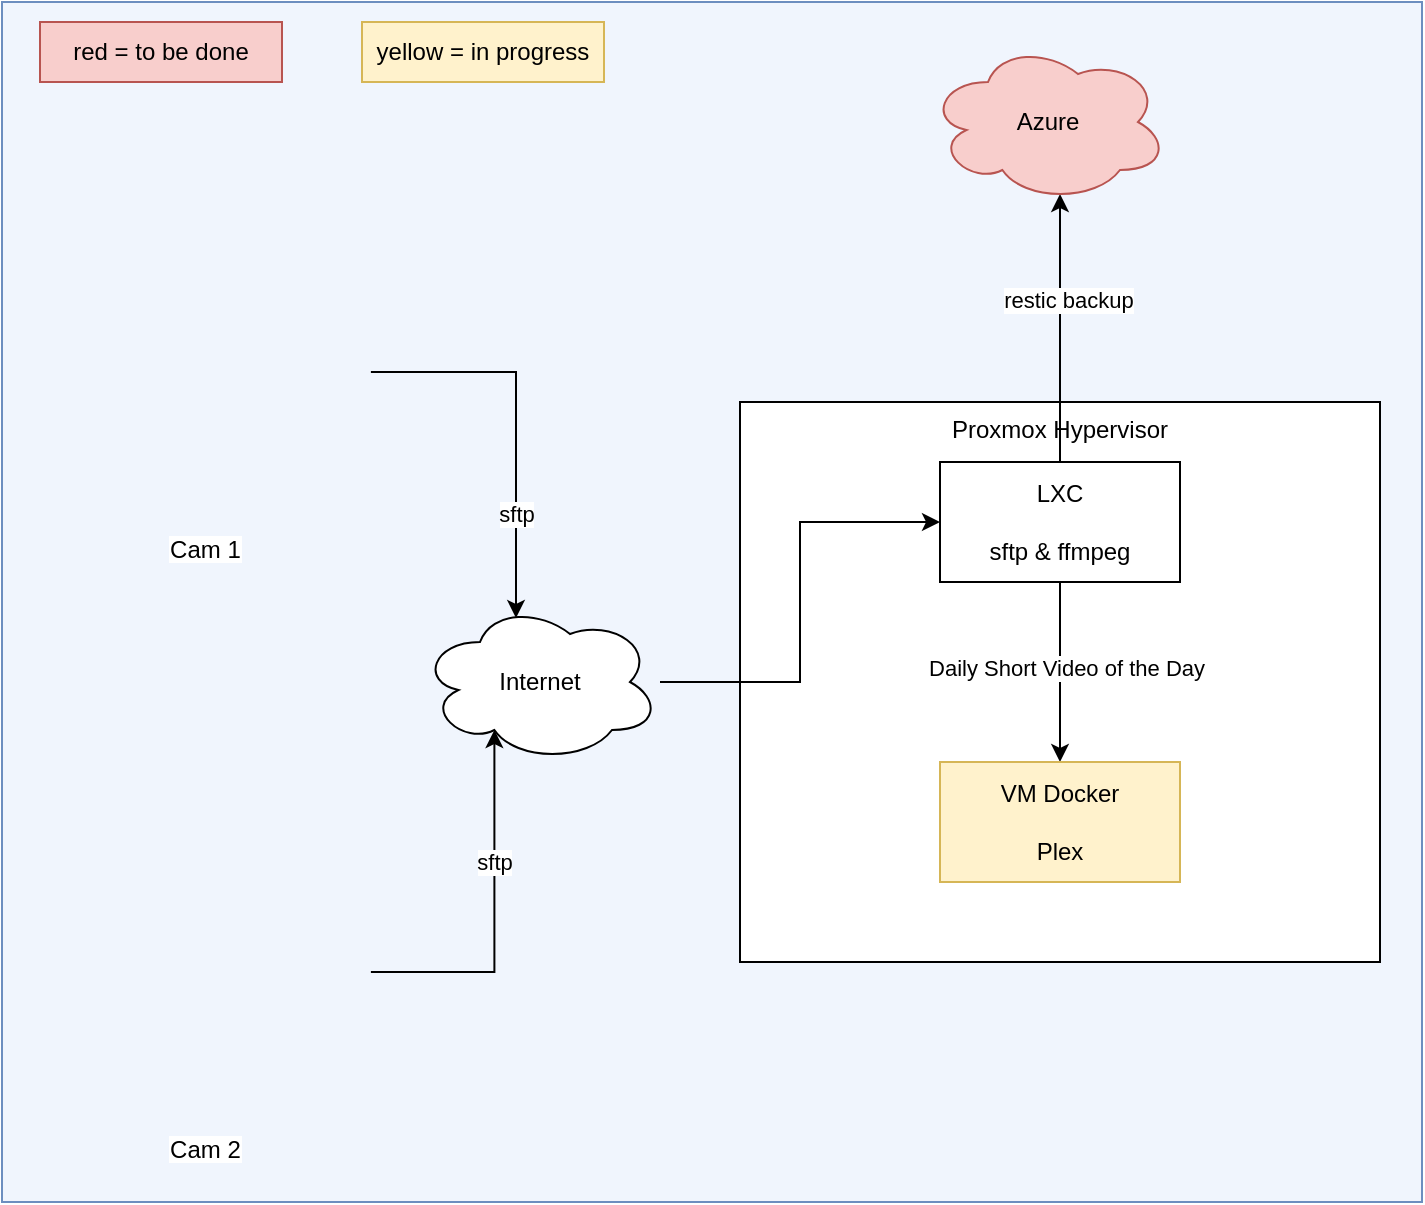 <mxfile version="21.7.5" type="device">
  <diagram name="Page-1" id="F-R69ZxYt4ccWuION2rW">
    <mxGraphModel dx="1026" dy="744" grid="1" gridSize="10" guides="1" tooltips="1" connect="1" arrows="1" fold="1" page="1" pageScale="1" pageWidth="827" pageHeight="1169" math="0" shadow="0">
      <root>
        <mxCell id="0" />
        <mxCell id="1" parent="0" />
        <mxCell id="1kzzglyFpiY-FRCKxa2P-24" value="" style="rounded=0;whiteSpace=wrap;html=1;fillColor=#F0F5FD;strokeColor=#6c8ebf;" vertex="1" parent="1">
          <mxGeometry x="60" y="10" width="710" height="600" as="geometry" />
        </mxCell>
        <mxCell id="1kzzglyFpiY-FRCKxa2P-10" value="Proxmox Hypervisor" style="rounded=0;whiteSpace=wrap;html=1;horizontal=1;verticalAlign=top;" vertex="1" parent="1">
          <mxGeometry x="429" y="210" width="320" height="280" as="geometry" />
        </mxCell>
        <mxCell id="1kzzglyFpiY-FRCKxa2P-8" style="edgeStyle=orthogonalEdgeStyle;rounded=0;orthogonalLoop=1;jettySize=auto;html=1;entryX=0.4;entryY=0.1;entryDx=0;entryDy=0;entryPerimeter=0;" edge="1" parent="1" source="1kzzglyFpiY-FRCKxa2P-4" target="1kzzglyFpiY-FRCKxa2P-6">
          <mxGeometry relative="1" as="geometry" />
        </mxCell>
        <mxCell id="1kzzglyFpiY-FRCKxa2P-15" value="sftp" style="edgeLabel;html=1;align=center;verticalAlign=middle;resizable=0;points=[];" vertex="1" connectable="0" parent="1kzzglyFpiY-FRCKxa2P-8">
          <mxGeometry x="0.468" relative="1" as="geometry">
            <mxPoint as="offset" />
          </mxGeometry>
        </mxCell>
        <mxCell id="1kzzglyFpiY-FRCKxa2P-4" value="Cam 1" style="shape=image;verticalLabelPosition=bottom;labelBackgroundColor=default;verticalAlign=top;aspect=fixed;imageAspect=0;image=https://cam-do.com/cdn/shop/products/base-product-solarup-pack-solar-ac-power-1.png?v=1680733494;" vertex="1" parent="1">
          <mxGeometry x="79" y="120" width="165.45" height="150" as="geometry" />
        </mxCell>
        <mxCell id="1kzzglyFpiY-FRCKxa2P-9" style="edgeStyle=orthogonalEdgeStyle;rounded=0;orthogonalLoop=1;jettySize=auto;html=1;entryX=0.31;entryY=0.8;entryDx=0;entryDy=0;entryPerimeter=0;" edge="1" parent="1" source="1kzzglyFpiY-FRCKxa2P-5" target="1kzzglyFpiY-FRCKxa2P-6">
          <mxGeometry relative="1" as="geometry" />
        </mxCell>
        <mxCell id="1kzzglyFpiY-FRCKxa2P-16" value="sftp" style="edgeLabel;html=1;align=center;verticalAlign=middle;resizable=0;points=[];" vertex="1" connectable="0" parent="1kzzglyFpiY-FRCKxa2P-9">
          <mxGeometry x="0.278" relative="1" as="geometry">
            <mxPoint as="offset" />
          </mxGeometry>
        </mxCell>
        <mxCell id="1kzzglyFpiY-FRCKxa2P-5" value="Cam 2" style="shape=image;verticalLabelPosition=bottom;labelBackgroundColor=default;verticalAlign=top;aspect=fixed;imageAspect=0;image=https://cam-do.com/cdn/shop/products/base-product-solarup-pack-solar-ac-power-1.png?v=1680733494;" vertex="1" parent="1">
          <mxGeometry x="79" y="420" width="165.45" height="150" as="geometry" />
        </mxCell>
        <mxCell id="1kzzglyFpiY-FRCKxa2P-11" style="edgeStyle=orthogonalEdgeStyle;rounded=0;orthogonalLoop=1;jettySize=auto;html=1;entryX=0;entryY=0.5;entryDx=0;entryDy=0;" edge="1" parent="1" source="1kzzglyFpiY-FRCKxa2P-6" target="1kzzglyFpiY-FRCKxa2P-12">
          <mxGeometry relative="1" as="geometry" />
        </mxCell>
        <mxCell id="1kzzglyFpiY-FRCKxa2P-6" value="Internet" style="ellipse;shape=cloud;whiteSpace=wrap;html=1;" vertex="1" parent="1">
          <mxGeometry x="269" y="310" width="120" height="80" as="geometry" />
        </mxCell>
        <mxCell id="1kzzglyFpiY-FRCKxa2P-14" style="edgeStyle=orthogonalEdgeStyle;rounded=0;orthogonalLoop=1;jettySize=auto;html=1;entryX=0.55;entryY=0.95;entryDx=0;entryDy=0;entryPerimeter=0;" edge="1" parent="1" source="1kzzglyFpiY-FRCKxa2P-12" target="1kzzglyFpiY-FRCKxa2P-13">
          <mxGeometry relative="1" as="geometry" />
        </mxCell>
        <mxCell id="1kzzglyFpiY-FRCKxa2P-17" value="restic backup" style="edgeLabel;html=1;align=center;verticalAlign=middle;resizable=0;points=[];" vertex="1" connectable="0" parent="1kzzglyFpiY-FRCKxa2P-14">
          <mxGeometry x="0.209" y="-4" relative="1" as="geometry">
            <mxPoint as="offset" />
          </mxGeometry>
        </mxCell>
        <mxCell id="1kzzglyFpiY-FRCKxa2P-20" style="edgeStyle=orthogonalEdgeStyle;rounded=0;orthogonalLoop=1;jettySize=auto;html=1;entryX=0.5;entryY=0;entryDx=0;entryDy=0;" edge="1" parent="1" source="1kzzglyFpiY-FRCKxa2P-12" target="1kzzglyFpiY-FRCKxa2P-18">
          <mxGeometry relative="1" as="geometry" />
        </mxCell>
        <mxCell id="1kzzglyFpiY-FRCKxa2P-21" value="Daily Short Video of the Day" style="edgeLabel;html=1;align=center;verticalAlign=middle;resizable=0;points=[];" vertex="1" connectable="0" parent="1kzzglyFpiY-FRCKxa2P-20">
          <mxGeometry x="-0.044" y="3" relative="1" as="geometry">
            <mxPoint as="offset" />
          </mxGeometry>
        </mxCell>
        <mxCell id="1kzzglyFpiY-FRCKxa2P-12" value="LXC&lt;br&gt;&lt;br&gt;sftp &amp;amp; ffmpeg" style="rounded=0;whiteSpace=wrap;html=1;" vertex="1" parent="1">
          <mxGeometry x="529" y="240" width="120" height="60" as="geometry" />
        </mxCell>
        <mxCell id="1kzzglyFpiY-FRCKxa2P-13" value="Azure" style="ellipse;shape=cloud;whiteSpace=wrap;html=1;fillColor=#f8cecc;strokeColor=#b85450;" vertex="1" parent="1">
          <mxGeometry x="523" y="30" width="120" height="80" as="geometry" />
        </mxCell>
        <mxCell id="1kzzglyFpiY-FRCKxa2P-18" value="VM Docker&lt;br&gt;&lt;br&gt;Plex" style="rounded=0;whiteSpace=wrap;html=1;fillColor=#fff2cc;strokeColor=#d6b656;" vertex="1" parent="1">
          <mxGeometry x="529" y="390" width="120" height="60" as="geometry" />
        </mxCell>
        <mxCell id="1kzzglyFpiY-FRCKxa2P-22" value="red = to be done" style="rounded=0;whiteSpace=wrap;html=1;fillColor=#f8cecc;strokeColor=#b85450;" vertex="1" parent="1">
          <mxGeometry x="79" y="20" width="121" height="30" as="geometry" />
        </mxCell>
        <mxCell id="1kzzglyFpiY-FRCKxa2P-23" value="yellow = in progress" style="rounded=0;whiteSpace=wrap;html=1;fillColor=#fff2cc;strokeColor=#d6b656;" vertex="1" parent="1">
          <mxGeometry x="240" y="20" width="121" height="30" as="geometry" />
        </mxCell>
      </root>
    </mxGraphModel>
  </diagram>
</mxfile>
